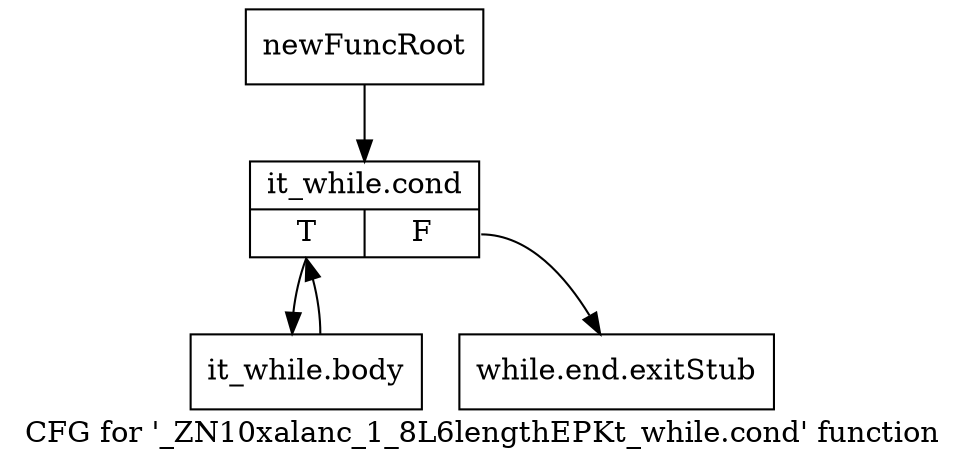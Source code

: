 digraph "CFG for '_ZN10xalanc_1_8L6lengthEPKt_while.cond' function" {
	label="CFG for '_ZN10xalanc_1_8L6lengthEPKt_while.cond' function";

	Node0x83fc020 [shape=record,label="{newFuncRoot}"];
	Node0x83fc020 -> Node0x83fc0c0;
	Node0x83fc070 [shape=record,label="{while.end.exitStub}"];
	Node0x83fc0c0 [shape=record,label="{it_while.cond|{<s0>T|<s1>F}}"];
	Node0x83fc0c0:s0 -> Node0x83fc110;
	Node0x83fc0c0:s1 -> Node0x83fc070;
	Node0x83fc110 [shape=record,label="{it_while.body}"];
	Node0x83fc110 -> Node0x83fc0c0;
}
